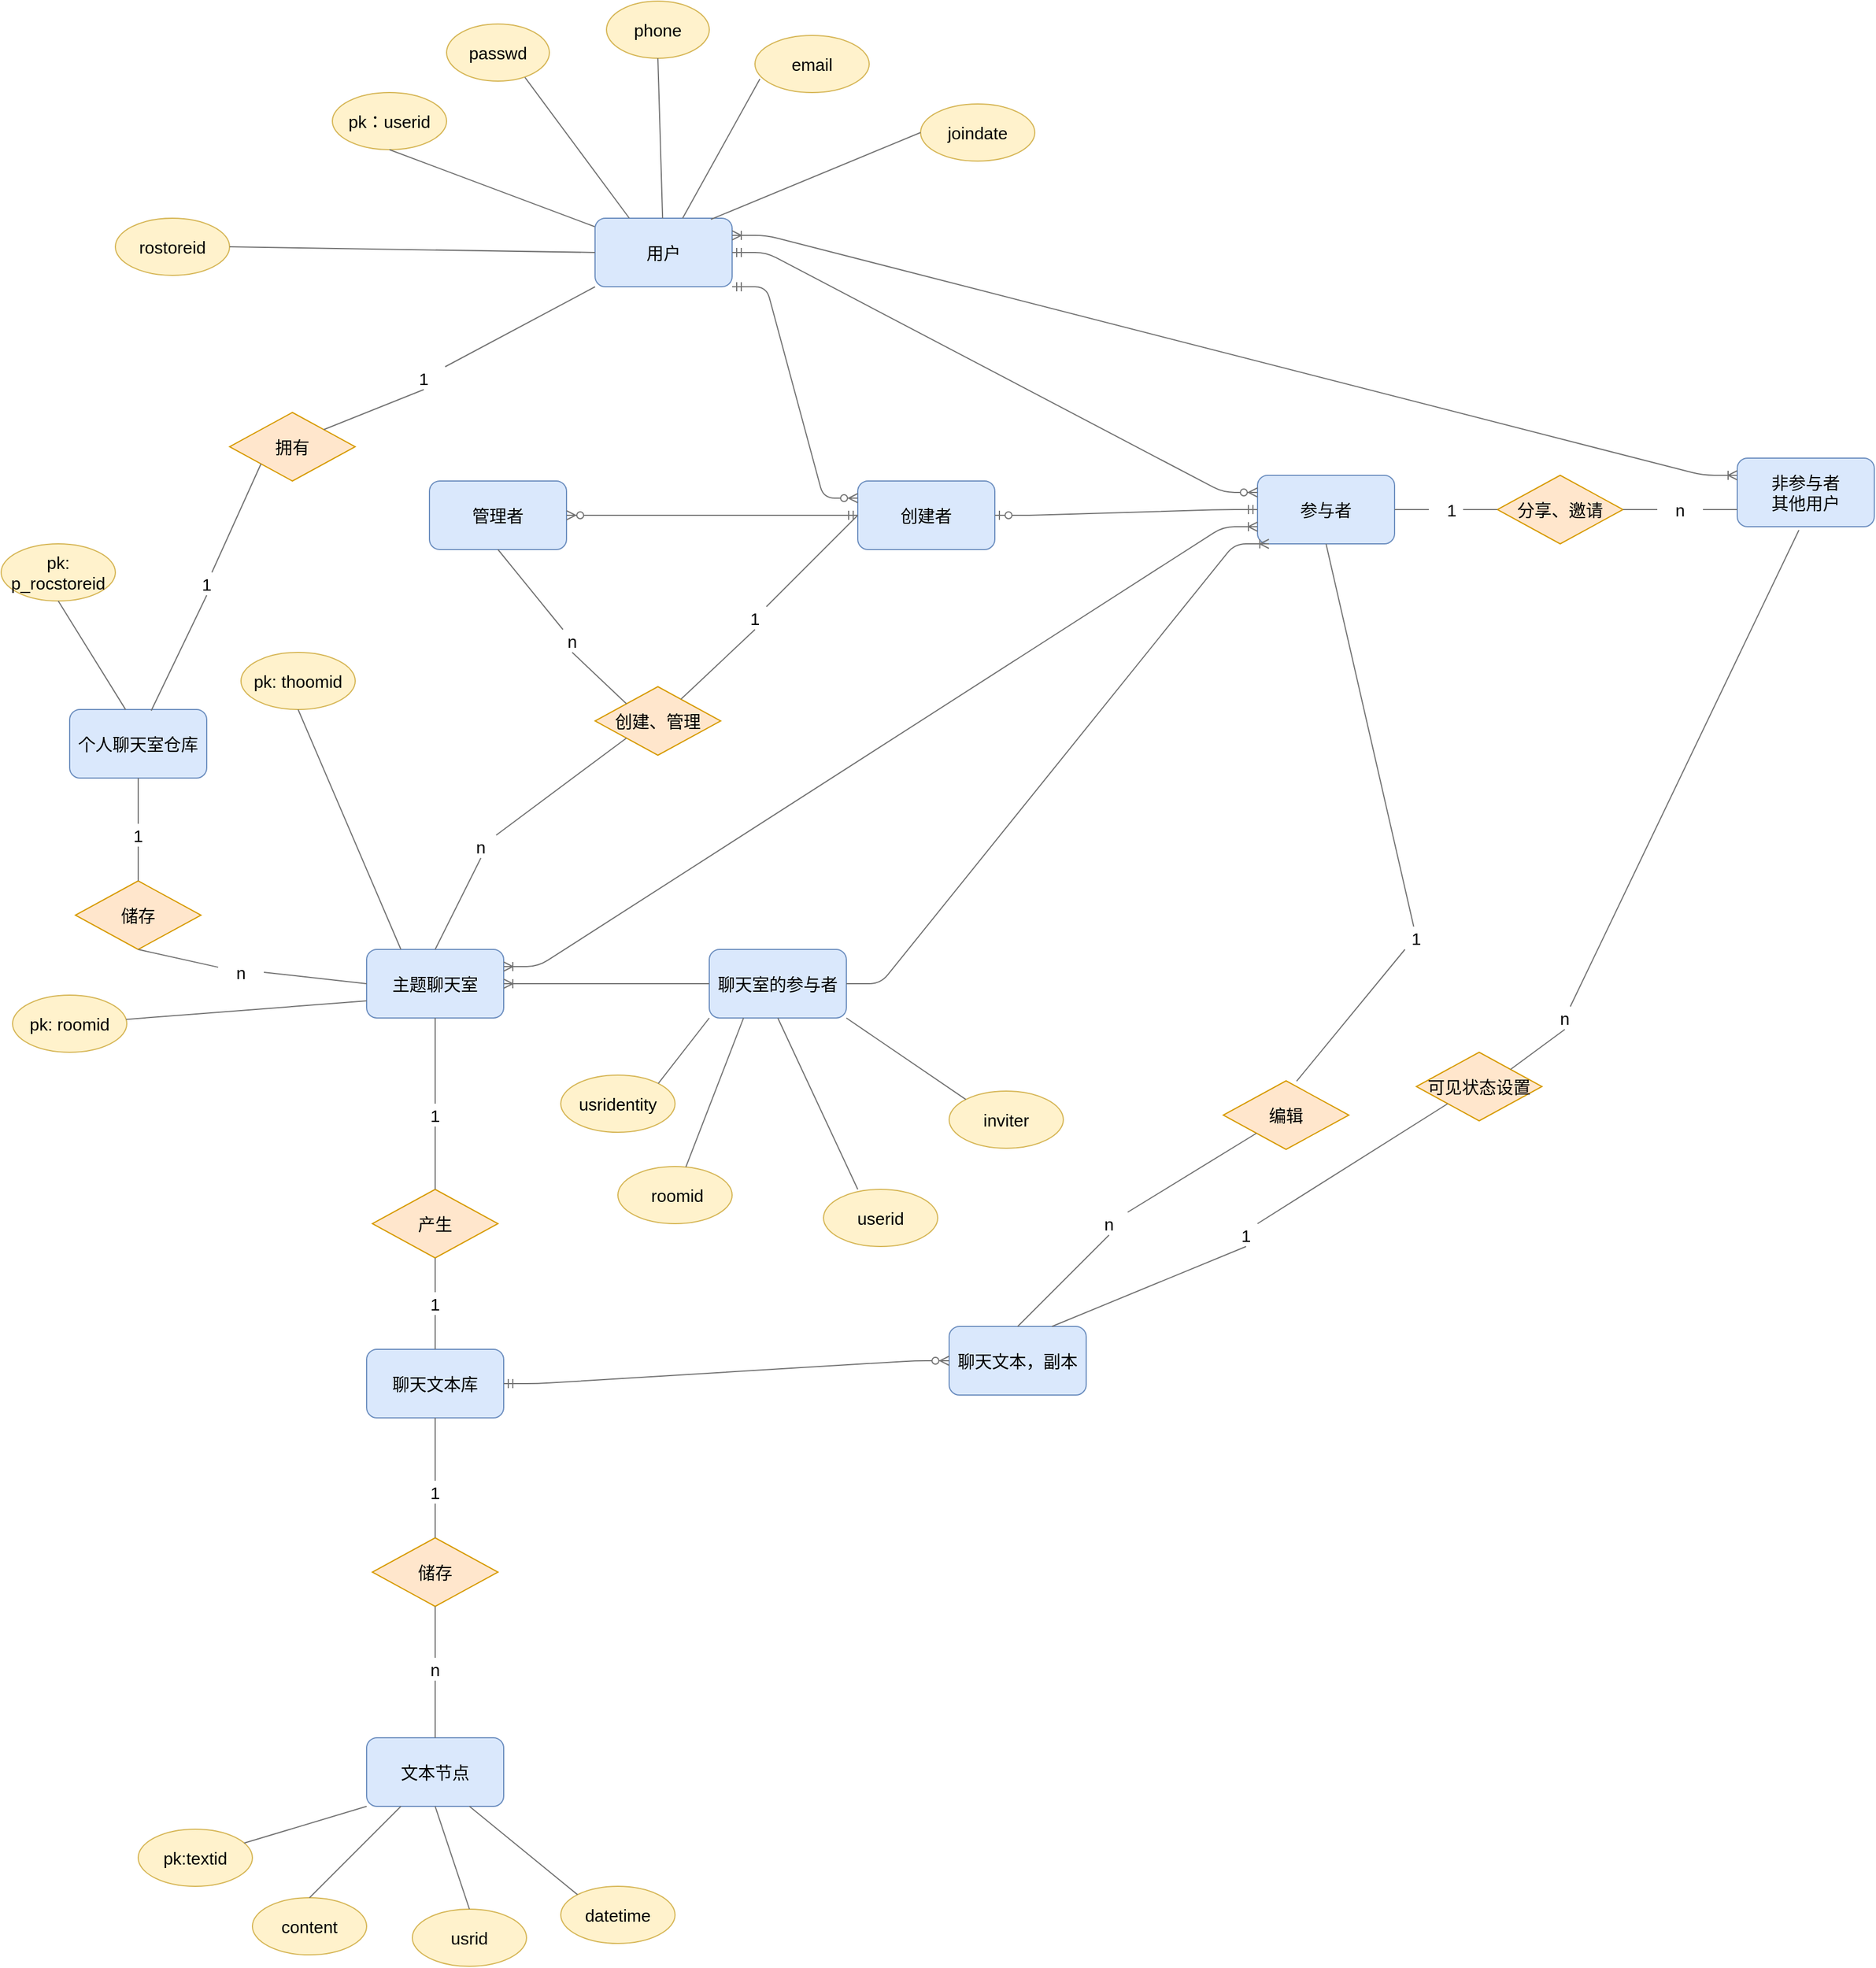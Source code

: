 <mxfile version="14.0.1" type="github">
  <diagram name="Page-1" id="ad52d381-51e7-2e0d-a935-2d0ddd2fd229">
    <mxGraphModel dx="2121" dy="1417" grid="1" gridSize="10" guides="1" tooltips="1" connect="1" arrows="1" fold="1" page="1" pageScale="1" pageWidth="1100" pageHeight="850" background="#ffffff" math="0" shadow="0">
      <root>
        <mxCell id="0" />
        <mxCell id="1" parent="0" />
        <mxCell id="ttQ0ER8HzCOKpd5JwluA-4" value="创建者" style="rounded=1;whiteSpace=wrap;html=1;fillColor=#dae8fc;strokeColor=#6c8ebf;fontSize=15;" vertex="1" parent="1">
          <mxGeometry x="420" y="320" width="120" height="60" as="geometry" />
        </mxCell>
        <mxCell id="ttQ0ER8HzCOKpd5JwluA-5" value="pk：userid" style="ellipse;whiteSpace=wrap;html=1;fontSize=15;fillColor=#fff2cc;strokeColor=#d6b656;" vertex="1" parent="1">
          <mxGeometry x="-40" y="-20" width="100" height="50" as="geometry" />
        </mxCell>
        <mxCell id="ttQ0ER8HzCOKpd5JwluA-8" value="" style="endArrow=none;html=1;fontSize=15;entryX=0.5;entryY=1;entryDx=0;entryDy=0;fillColor=#f5f5f5;strokeColor=#737373;" edge="1" parent="1" source="ttQ0ER8HzCOKpd5JwluA-79" target="ttQ0ER8HzCOKpd5JwluA-5">
          <mxGeometry width="50" height="50" relative="1" as="geometry">
            <mxPoint x="160" y="360" as="sourcePoint" />
            <mxPoint x="210" y="310" as="targetPoint" />
          </mxGeometry>
        </mxCell>
        <mxCell id="ttQ0ER8HzCOKpd5JwluA-10" value="创建、管理" style="rhombus;whiteSpace=wrap;html=1;fontSize=15;fillColor=#ffe6cc;strokeColor=#d79b00;" vertex="1" parent="1">
          <mxGeometry x="190" y="500" width="110" height="60" as="geometry" />
        </mxCell>
        <mxCell id="ttQ0ER8HzCOKpd5JwluA-11" value="" style="endArrow=none;html=1;fontSize=15;entryX=0;entryY=0.5;entryDx=0;entryDy=0;fillColor=#f5f5f5;strokeColor=#737373;" edge="1" parent="1" source="ttQ0ER8HzCOKpd5JwluA-12" target="ttQ0ER8HzCOKpd5JwluA-4">
          <mxGeometry width="50" height="50" relative="1" as="geometry">
            <mxPoint x="100" y="360" as="sourcePoint" />
            <mxPoint x="20" y="310" as="targetPoint" />
          </mxGeometry>
        </mxCell>
        <mxCell id="ttQ0ER8HzCOKpd5JwluA-12" value="1" style="text;html=1;strokeColor=none;fillColor=none;align=center;verticalAlign=middle;whiteSpace=wrap;rounded=0;fontSize=15;" vertex="1" parent="1">
          <mxGeometry x="310" y="430" width="40" height="20" as="geometry" />
        </mxCell>
        <mxCell id="ttQ0ER8HzCOKpd5JwluA-17" value="" style="endArrow=none;html=1;fontSize=15;entryX=0.5;entryY=1;entryDx=0;entryDy=0;fillColor=#f5f5f5;strokeColor=#737373;" edge="1" parent="1" source="ttQ0ER8HzCOKpd5JwluA-10" target="ttQ0ER8HzCOKpd5JwluA-12">
          <mxGeometry width="50" height="50" relative="1" as="geometry">
            <mxPoint x="50" y="590" as="sourcePoint" />
            <mxPoint x="50" y="500" as="targetPoint" />
          </mxGeometry>
        </mxCell>
        <mxCell id="ttQ0ER8HzCOKpd5JwluA-19" value="主题聊天室" style="rounded=1;whiteSpace=wrap;html=1;fillColor=#dae8fc;strokeColor=#6c8ebf;fontSize=15;" vertex="1" parent="1">
          <mxGeometry x="-10" y="730" width="120" height="60" as="geometry" />
        </mxCell>
        <mxCell id="ttQ0ER8HzCOKpd5JwluA-20" value="" style="endArrow=none;html=1;fontSize=15;entryX=0;entryY=1;entryDx=0;entryDy=0;fillColor=#f5f5f5;strokeColor=#737373;" edge="1" source="ttQ0ER8HzCOKpd5JwluA-21" parent="1" target="ttQ0ER8HzCOKpd5JwluA-10">
          <mxGeometry width="50" height="50" relative="1" as="geometry">
            <mxPoint x="-10" y="480" as="sourcePoint" />
            <mxPoint x="-60" y="620" as="targetPoint" />
          </mxGeometry>
        </mxCell>
        <mxCell id="ttQ0ER8HzCOKpd5JwluA-21" value="n" style="text;html=1;strokeColor=none;fillColor=none;align=center;verticalAlign=middle;whiteSpace=wrap;rounded=0;fontSize=15;" vertex="1" parent="1">
          <mxGeometry x="70" y="630" width="40" height="20" as="geometry" />
        </mxCell>
        <mxCell id="ttQ0ER8HzCOKpd5JwluA-22" value="" style="endArrow=none;html=1;fontSize=15;entryX=0.5;entryY=1;entryDx=0;entryDy=0;fillColor=#f5f5f5;strokeColor=#737373;exitX=0.5;exitY=0;exitDx=0;exitDy=0;" edge="1" target="ttQ0ER8HzCOKpd5JwluA-21" parent="1" source="ttQ0ER8HzCOKpd5JwluA-19">
          <mxGeometry width="50" height="50" relative="1" as="geometry">
            <mxPoint x="-60" y="710" as="sourcePoint" />
            <mxPoint x="-60" y="620" as="targetPoint" />
          </mxGeometry>
        </mxCell>
        <mxCell id="ttQ0ER8HzCOKpd5JwluA-24" value="pk: thoomid" style="ellipse;whiteSpace=wrap;html=1;fontSize=15;fillColor=#fff2cc;strokeColor=#d6b656;" vertex="1" parent="1">
          <mxGeometry x="-120" y="470" width="100" height="50" as="geometry" />
        </mxCell>
        <mxCell id="ttQ0ER8HzCOKpd5JwluA-25" value="" style="endArrow=none;html=1;fontSize=15;entryX=0.5;entryY=1;entryDx=0;entryDy=0;exitX=0.25;exitY=0;exitDx=0;exitDy=0;fillColor=#f5f5f5;strokeColor=#737373;" edge="1" parent="1" source="ttQ0ER8HzCOKpd5JwluA-19" target="ttQ0ER8HzCOKpd5JwluA-24">
          <mxGeometry width="50" height="50" relative="1" as="geometry">
            <mxPoint x="-30" y="790" as="sourcePoint" />
            <mxPoint x="-110" y="740" as="targetPoint" />
          </mxGeometry>
        </mxCell>
        <mxCell id="ttQ0ER8HzCOKpd5JwluA-30" value="参与者" style="rounded=1;whiteSpace=wrap;html=1;fillColor=#dae8fc;strokeColor=#6c8ebf;fontSize=15;" vertex="1" parent="1">
          <mxGeometry x="770" y="315" width="120" height="60" as="geometry" />
        </mxCell>
        <mxCell id="ttQ0ER8HzCOKpd5JwluA-37" value="产生" style="rhombus;whiteSpace=wrap;html=1;fontSize=15;fillColor=#ffe6cc;strokeColor=#d79b00;" vertex="1" parent="1">
          <mxGeometry x="-5" y="940" width="110" height="60" as="geometry" />
        </mxCell>
        <mxCell id="ttQ0ER8HzCOKpd5JwluA-38" value="" style="endArrow=none;html=1;fontSize=15;entryX=0.5;entryY=1;entryDx=0;entryDy=0;fillColor=#f5f5f5;strokeColor=#737373;" edge="1" source="ttQ0ER8HzCOKpd5JwluA-39" parent="1" target="ttQ0ER8HzCOKpd5JwluA-19">
          <mxGeometry width="50" height="50" relative="1" as="geometry">
            <mxPoint x="200" y="640" as="sourcePoint" />
            <mxPoint x="150" y="780" as="targetPoint" />
          </mxGeometry>
        </mxCell>
        <mxCell id="ttQ0ER8HzCOKpd5JwluA-39" value="1" style="text;html=1;strokeColor=none;fillColor=none;align=center;verticalAlign=middle;whiteSpace=wrap;rounded=0;fontSize=15;" vertex="1" parent="1">
          <mxGeometry x="30" y="865" width="40" height="20" as="geometry" />
        </mxCell>
        <mxCell id="ttQ0ER8HzCOKpd5JwluA-40" value="" style="endArrow=none;html=1;fontSize=15;entryX=0.5;entryY=1;entryDx=0;entryDy=0;fillColor=#f5f5f5;strokeColor=#737373;" edge="1" target="ttQ0ER8HzCOKpd5JwluA-39" parent="1" source="ttQ0ER8HzCOKpd5JwluA-37">
          <mxGeometry width="50" height="50" relative="1" as="geometry">
            <mxPoint x="150" y="870" as="sourcePoint" />
            <mxPoint x="150" y="780" as="targetPoint" />
          </mxGeometry>
        </mxCell>
        <mxCell id="ttQ0ER8HzCOKpd5JwluA-42" value="聊天文本库" style="rounded=1;whiteSpace=wrap;html=1;fillColor=#dae8fc;strokeColor=#6c8ebf;fontSize=15;" vertex="1" parent="1">
          <mxGeometry x="-10" y="1080" width="120" height="60" as="geometry" />
        </mxCell>
        <mxCell id="ttQ0ER8HzCOKpd5JwluA-44" value="" style="endArrow=none;html=1;fontSize=15;entryX=0.5;entryY=1;entryDx=0;entryDy=0;fillColor=#f5f5f5;strokeColor=#737373;" edge="1" source="ttQ0ER8HzCOKpd5JwluA-45" parent="1" target="ttQ0ER8HzCOKpd5JwluA-37">
          <mxGeometry width="50" height="50" relative="1" as="geometry">
            <mxPoint x="135" y="840" as="sourcePoint" />
            <mxPoint x="-115" y="1060" as="targetPoint" />
          </mxGeometry>
        </mxCell>
        <mxCell id="ttQ0ER8HzCOKpd5JwluA-45" value="1" style="text;html=1;strokeColor=none;fillColor=none;align=center;verticalAlign=middle;whiteSpace=wrap;rounded=0;fontSize=15;" vertex="1" parent="1">
          <mxGeometry x="30" y="1030" width="40" height="20" as="geometry" />
        </mxCell>
        <mxCell id="ttQ0ER8HzCOKpd5JwluA-46" value="" style="endArrow=none;html=1;fontSize=15;entryX=0.5;entryY=1;entryDx=0;entryDy=0;fillColor=#f5f5f5;strokeColor=#737373;exitX=0.5;exitY=0;exitDx=0;exitDy=0;" edge="1" target="ttQ0ER8HzCOKpd5JwluA-45" parent="1" source="ttQ0ER8HzCOKpd5JwluA-42">
          <mxGeometry width="50" height="50" relative="1" as="geometry">
            <mxPoint x="85" y="1070" as="sourcePoint" />
            <mxPoint x="85" y="980" as="targetPoint" />
          </mxGeometry>
        </mxCell>
        <mxCell id="ttQ0ER8HzCOKpd5JwluA-49" value="聊天文本，副本" style="rounded=1;whiteSpace=wrap;html=1;fillColor=#dae8fc;strokeColor=#6c8ebf;fontSize=15;" vertex="1" parent="1">
          <mxGeometry x="500" y="1060" width="120" height="60" as="geometry" />
        </mxCell>
        <mxCell id="ttQ0ER8HzCOKpd5JwluA-54" value="" style="edgeStyle=entityRelationEdgeStyle;fontSize=12;html=1;endArrow=ERzeroToMany;startArrow=ERmandOne;strokeColor=#737373;exitX=1;exitY=0.5;exitDx=0;exitDy=0;entryX=0;entryY=0.5;entryDx=0;entryDy=0;" edge="1" parent="1" source="ttQ0ER8HzCOKpd5JwluA-42" target="ttQ0ER8HzCOKpd5JwluA-49">
          <mxGeometry width="100" height="100" relative="1" as="geometry">
            <mxPoint x="210" y="980" as="sourcePoint" />
            <mxPoint x="310" y="880" as="targetPoint" />
          </mxGeometry>
        </mxCell>
        <mxCell id="ttQ0ER8HzCOKpd5JwluA-55" value="编辑" style="rhombus;whiteSpace=wrap;html=1;fontSize=15;fillColor=#ffe6cc;strokeColor=#d79b00;" vertex="1" parent="1">
          <mxGeometry x="740" y="845" width="110" height="60" as="geometry" />
        </mxCell>
        <mxCell id="ttQ0ER8HzCOKpd5JwluA-56" value="" style="endArrow=none;html=1;fontSize=15;fillColor=#f5f5f5;strokeColor=#737373;" edge="1" source="ttQ0ER8HzCOKpd5JwluA-57" parent="1" target="ttQ0ER8HzCOKpd5JwluA-55">
          <mxGeometry width="50" height="50" relative="1" as="geometry">
            <mxPoint x="380" y="790" as="sourcePoint" />
            <mxPoint x="440" y="930" as="targetPoint" />
          </mxGeometry>
        </mxCell>
        <mxCell id="ttQ0ER8HzCOKpd5JwluA-57" value="n" style="text;html=1;strokeColor=none;fillColor=none;align=center;verticalAlign=middle;whiteSpace=wrap;rounded=0;fontSize=15;rotation=0;" vertex="1" parent="1">
          <mxGeometry x="620" y="960" width="40" height="20" as="geometry" />
        </mxCell>
        <mxCell id="ttQ0ER8HzCOKpd5JwluA-58" value="" style="endArrow=none;html=1;fontSize=15;entryX=0.5;entryY=1;entryDx=0;entryDy=0;fillColor=#f5f5f5;strokeColor=#737373;exitX=0.5;exitY=0;exitDx=0;exitDy=0;" edge="1" target="ttQ0ER8HzCOKpd5JwluA-57" parent="1" source="ttQ0ER8HzCOKpd5JwluA-49">
          <mxGeometry width="50" height="50" relative="1" as="geometry">
            <mxPoint x="440" y="1120" as="sourcePoint" />
            <mxPoint x="330" y="1030" as="targetPoint" />
          </mxGeometry>
        </mxCell>
        <mxCell id="ttQ0ER8HzCOKpd5JwluA-60" value="" style="endArrow=none;html=1;fontSize=15;entryX=0.5;entryY=1;entryDx=0;entryDy=0;fillColor=#f5f5f5;strokeColor=#737373;" edge="1" source="ttQ0ER8HzCOKpd5JwluA-61" parent="1" target="ttQ0ER8HzCOKpd5JwluA-30">
          <mxGeometry width="50" height="50" relative="1" as="geometry">
            <mxPoint x="310" y="540" as="sourcePoint" />
            <mxPoint x="260" y="680" as="targetPoint" />
          </mxGeometry>
        </mxCell>
        <mxCell id="ttQ0ER8HzCOKpd5JwluA-61" value="1" style="text;html=1;strokeColor=none;fillColor=none;align=center;verticalAlign=middle;whiteSpace=wrap;rounded=0;fontSize=15;" vertex="1" parent="1">
          <mxGeometry x="889.05" y="710" width="40" height="20" as="geometry" />
        </mxCell>
        <mxCell id="ttQ0ER8HzCOKpd5JwluA-62" value="" style="endArrow=none;html=1;fontSize=15;fillColor=#f5f5f5;strokeColor=#737373;exitX=0.584;exitY=0.005;exitDx=0;exitDy=0;exitPerimeter=0;" edge="1" parent="1" source="ttQ0ER8HzCOKpd5JwluA-55">
          <mxGeometry width="50" height="50" relative="1" as="geometry">
            <mxPoint x="850.0" y="830.02" as="sourcePoint" />
            <mxPoint x="899.05" y="730" as="targetPoint" />
          </mxGeometry>
        </mxCell>
        <mxCell id="ttQ0ER8HzCOKpd5JwluA-63" value="可见状态设置" style="rhombus;whiteSpace=wrap;html=1;fontSize=15;fillColor=#ffe6cc;strokeColor=#d79b00;" vertex="1" parent="1">
          <mxGeometry x="909.05" y="820" width="110" height="60" as="geometry" />
        </mxCell>
        <mxCell id="ttQ0ER8HzCOKpd5JwluA-64" value="" style="endArrow=none;html=1;fontSize=15;entryX=0;entryY=1;entryDx=0;entryDy=0;fillColor=#f5f5f5;strokeColor=#737373;exitX=0.75;exitY=0;exitDx=0;exitDy=0;" edge="1" source="ttQ0ER8HzCOKpd5JwluA-65" parent="1" target="ttQ0ER8HzCOKpd5JwluA-63">
          <mxGeometry width="50" height="50" relative="1" as="geometry">
            <mxPoint x="780" y="795" as="sourcePoint" />
            <mxPoint x="747.5" y="905" as="targetPoint" />
          </mxGeometry>
        </mxCell>
        <mxCell id="ttQ0ER8HzCOKpd5JwluA-65" value="1" style="text;html=1;strokeColor=none;fillColor=none;align=center;verticalAlign=middle;whiteSpace=wrap;rounded=0;fontSize=15;" vertex="1" parent="1">
          <mxGeometry x="740" y="970" width="40" height="20" as="geometry" />
        </mxCell>
        <mxCell id="ttQ0ER8HzCOKpd5JwluA-66" value="" style="endArrow=none;html=1;fontSize=15;fillColor=#f5f5f5;strokeColor=#737373;exitX=0.75;exitY=0;exitDx=0;exitDy=0;entryX=0.5;entryY=1;entryDx=0;entryDy=0;" edge="1" target="ttQ0ER8HzCOKpd5JwluA-65" parent="1" source="ttQ0ER8HzCOKpd5JwluA-49">
          <mxGeometry width="50" height="50" relative="1" as="geometry">
            <mxPoint x="510" y="1055" as="sourcePoint" />
            <mxPoint x="620" y="1020" as="targetPoint" />
          </mxGeometry>
        </mxCell>
        <mxCell id="ttQ0ER8HzCOKpd5JwluA-71" value="非参与者&lt;br&gt;其他用户" style="rounded=1;whiteSpace=wrap;html=1;fillColor=#dae8fc;strokeColor=#6c8ebf;fontSize=15;" vertex="1" parent="1">
          <mxGeometry x="1190" y="300" width="120" height="60" as="geometry" />
        </mxCell>
        <mxCell id="ttQ0ER8HzCOKpd5JwluA-75" value="" style="endArrow=none;html=1;fontSize=15;entryX=0.45;entryY=1.05;entryDx=0;entryDy=0;fillColor=#f5f5f5;strokeColor=#737373;entryPerimeter=0;" edge="1" source="ttQ0ER8HzCOKpd5JwluA-76" parent="1" target="ttQ0ER8HzCOKpd5JwluA-71">
          <mxGeometry width="50" height="50" relative="1" as="geometry">
            <mxPoint x="540" y="530" as="sourcePoint" />
            <mxPoint x="600" y="670" as="targetPoint" />
          </mxGeometry>
        </mxCell>
        <mxCell id="ttQ0ER8HzCOKpd5JwluA-76" value="n" style="text;html=1;strokeColor=none;fillColor=none;align=center;verticalAlign=middle;whiteSpace=wrap;rounded=0;fontSize=15;" vertex="1" parent="1">
          <mxGeometry x="1019.05" y="780" width="40" height="20" as="geometry" />
        </mxCell>
        <mxCell id="ttQ0ER8HzCOKpd5JwluA-77" value="" style="endArrow=none;html=1;fontSize=15;entryX=0.5;entryY=1;entryDx=0;entryDy=0;fillColor=#f5f5f5;strokeColor=#737373;exitX=1;exitY=0;exitDx=0;exitDy=0;" edge="1" target="ttQ0ER8HzCOKpd5JwluA-76" parent="1" source="ttQ0ER8HzCOKpd5JwluA-63">
          <mxGeometry width="50" height="50" relative="1" as="geometry">
            <mxPoint x="1039.05" y="840" as="sourcePoint" />
            <mxPoint x="929.05" y="750" as="targetPoint" />
          </mxGeometry>
        </mxCell>
        <mxCell id="ttQ0ER8HzCOKpd5JwluA-78" value="分享、邀请" style="rhombus;whiteSpace=wrap;html=1;fontSize=15;fillColor=#ffe6cc;strokeColor=#d79b00;" vertex="1" parent="1">
          <mxGeometry x="980" y="315" width="110" height="60" as="geometry" />
        </mxCell>
        <mxCell id="ttQ0ER8HzCOKpd5JwluA-79" value="用户" style="rounded=1;whiteSpace=wrap;html=1;fillColor=#dae8fc;strokeColor=#6c8ebf;fontSize=15;" vertex="1" parent="1">
          <mxGeometry x="190" y="90" width="120" height="60" as="geometry" />
        </mxCell>
        <mxCell id="ttQ0ER8HzCOKpd5JwluA-83" value="pk: p_rocstoreid" style="ellipse;whiteSpace=wrap;html=1;fontSize=15;fillColor=#fff2cc;strokeColor=#d6b656;" vertex="1" parent="1">
          <mxGeometry x="-330" y="375" width="100" height="50" as="geometry" />
        </mxCell>
        <mxCell id="ttQ0ER8HzCOKpd5JwluA-84" value="个人聊天室仓库" style="rounded=1;whiteSpace=wrap;html=1;fillColor=#dae8fc;strokeColor=#6c8ebf;fontSize=15;" vertex="1" parent="1">
          <mxGeometry x="-270" y="520" width="120" height="60" as="geometry" />
        </mxCell>
        <mxCell id="ttQ0ER8HzCOKpd5JwluA-87" value="" style="endArrow=none;html=1;fontSize=15;entryX=1;entryY=0.5;entryDx=0;entryDy=0;fillColor=#f5f5f5;strokeColor=#737373;" edge="1" source="ttQ0ER8HzCOKpd5JwluA-88" parent="1" target="ttQ0ER8HzCOKpd5JwluA-30">
          <mxGeometry width="50" height="50" relative="1" as="geometry">
            <mxPoint x="1020" y="244" as="sourcePoint" />
            <mxPoint x="970" y="384" as="targetPoint" />
          </mxGeometry>
        </mxCell>
        <mxCell id="ttQ0ER8HzCOKpd5JwluA-88" value="1" style="text;html=1;strokeColor=none;fillColor=none;align=center;verticalAlign=middle;whiteSpace=wrap;rounded=0;fontSize=15;" vertex="1" parent="1">
          <mxGeometry x="920" y="335" width="40" height="20" as="geometry" />
        </mxCell>
        <mxCell id="ttQ0ER8HzCOKpd5JwluA-89" value="" style="endArrow=none;html=1;fontSize=15;fillColor=#f5f5f5;strokeColor=#737373;exitX=0;exitY=0.5;exitDx=0;exitDy=0;" edge="1" parent="1" source="ttQ0ER8HzCOKpd5JwluA-78">
          <mxGeometry width="50" height="50" relative="1" as="geometry">
            <mxPoint x="970" y="474" as="sourcePoint" />
            <mxPoint x="950" y="345" as="targetPoint" />
          </mxGeometry>
        </mxCell>
        <mxCell id="ttQ0ER8HzCOKpd5JwluA-91" value="" style="endArrow=none;html=1;fontSize=15;entryX=1;entryY=0.5;entryDx=0;entryDy=0;fillColor=#f5f5f5;strokeColor=#737373;" edge="1" source="ttQ0ER8HzCOKpd5JwluA-92" parent="1" target="ttQ0ER8HzCOKpd5JwluA-78">
          <mxGeometry width="50" height="50" relative="1" as="geometry">
            <mxPoint x="1060" y="150" as="sourcePoint" />
            <mxPoint x="1120" y="290" as="targetPoint" />
          </mxGeometry>
        </mxCell>
        <mxCell id="ttQ0ER8HzCOKpd5JwluA-92" value="n" style="text;html=1;strokeColor=none;fillColor=none;align=center;verticalAlign=middle;whiteSpace=wrap;rounded=0;fontSize=15;" vertex="1" parent="1">
          <mxGeometry x="1120" y="335" width="40" height="20" as="geometry" />
        </mxCell>
        <mxCell id="ttQ0ER8HzCOKpd5JwluA-93" value="" style="endArrow=none;html=1;fontSize=15;entryX=1;entryY=0.5;entryDx=0;entryDy=0;fillColor=#f5f5f5;strokeColor=#737373;exitX=0;exitY=0.75;exitDx=0;exitDy=0;" edge="1" target="ttQ0ER8HzCOKpd5JwluA-92" parent="1" source="ttQ0ER8HzCOKpd5JwluA-71">
          <mxGeometry width="50" height="50" relative="1" as="geometry">
            <mxPoint x="1120" y="380" as="sourcePoint" />
            <mxPoint x="1010" y="290" as="targetPoint" />
          </mxGeometry>
        </mxCell>
        <mxCell id="ttQ0ER8HzCOKpd5JwluA-103" value="" style="endArrow=none;html=1;fontSize=15;entryX=0.5;entryY=1;entryDx=0;entryDy=0;exitX=0.408;exitY=0.001;exitDx=0;exitDy=0;fillColor=#f5f5f5;strokeColor=#737373;exitPerimeter=0;" edge="1" parent="1" source="ttQ0ER8HzCOKpd5JwluA-84" target="ttQ0ER8HzCOKpd5JwluA-83">
          <mxGeometry width="50" height="50" relative="1" as="geometry">
            <mxPoint x="-320" y="430" as="sourcePoint" />
            <mxPoint x="-400" y="380" as="targetPoint" />
          </mxGeometry>
        </mxCell>
        <mxCell id="ttQ0ER8HzCOKpd5JwluA-106" value="passwd" style="ellipse;whiteSpace=wrap;html=1;fontSize=15;fillColor=#fff2cc;strokeColor=#d6b656;" vertex="1" parent="1">
          <mxGeometry x="60" y="-80" width="90" height="50" as="geometry" />
        </mxCell>
        <mxCell id="ttQ0ER8HzCOKpd5JwluA-107" value="phone" style="ellipse;whiteSpace=wrap;html=1;fontSize=15;fillColor=#fff2cc;strokeColor=#d6b656;" vertex="1" parent="1">
          <mxGeometry x="200" y="-100" width="90" height="50" as="geometry" />
        </mxCell>
        <mxCell id="ttQ0ER8HzCOKpd5JwluA-109" value="rostoreid" style="ellipse;whiteSpace=wrap;html=1;fontSize=15;fillColor=#fff2cc;strokeColor=#d6b656;" vertex="1" parent="1">
          <mxGeometry x="-230" y="90" width="100" height="50" as="geometry" />
        </mxCell>
        <mxCell id="ttQ0ER8HzCOKpd5JwluA-110" value="" style="endArrow=none;html=1;fontSize=15;entryX=1;entryY=0.5;entryDx=0;entryDy=0;exitX=0;exitY=0.5;exitDx=0;exitDy=0;fillColor=#f5f5f5;strokeColor=#737373;" edge="1" parent="1" source="ttQ0ER8HzCOKpd5JwluA-79" target="ttQ0ER8HzCOKpd5JwluA-109">
          <mxGeometry width="50" height="50" relative="1" as="geometry">
            <mxPoint x="-20" y="240" as="sourcePoint" />
            <mxPoint x="-100" y="190" as="targetPoint" />
          </mxGeometry>
        </mxCell>
        <mxCell id="ttQ0ER8HzCOKpd5JwluA-115" value="" style="edgeStyle=entityRelationEdgeStyle;fontSize=12;html=1;endArrow=ERzeroToMany;startArrow=ERmandOne;strokeColor=#737373;entryX=0;entryY=0.25;entryDx=0;entryDy=0;exitX=1;exitY=1;exitDx=0;exitDy=0;" edge="1" parent="1" source="ttQ0ER8HzCOKpd5JwluA-79" target="ttQ0ER8HzCOKpd5JwluA-4">
          <mxGeometry width="100" height="100" relative="1" as="geometry">
            <mxPoint x="150" y="395" as="sourcePoint" />
            <mxPoint x="250" y="295" as="targetPoint" />
          </mxGeometry>
        </mxCell>
        <mxCell id="ttQ0ER8HzCOKpd5JwluA-116" value="" style="edgeStyle=entityRelationEdgeStyle;fontSize=12;html=1;endArrow=ERzeroToMany;startArrow=ERmandOne;strokeColor=#737373;entryX=0;entryY=0.25;entryDx=0;entryDy=0;exitX=1;exitY=0.5;exitDx=0;exitDy=0;" edge="1" parent="1" source="ttQ0ER8HzCOKpd5JwluA-79" target="ttQ0ER8HzCOKpd5JwluA-30">
          <mxGeometry width="100" height="100" relative="1" as="geometry">
            <mxPoint x="390" y="135" as="sourcePoint" />
            <mxPoint x="500" y="320" as="targetPoint" />
          </mxGeometry>
        </mxCell>
        <mxCell id="ttQ0ER8HzCOKpd5JwluA-117" value="" style="edgeStyle=entityRelationEdgeStyle;fontSize=12;html=1;endArrow=ERzeroToOne;startArrow=ERmandOne;strokeColor=#737373;exitX=0;exitY=0.5;exitDx=0;exitDy=0;entryX=1;entryY=0.5;entryDx=0;entryDy=0;" edge="1" parent="1" source="ttQ0ER8HzCOKpd5JwluA-30" target="ttQ0ER8HzCOKpd5JwluA-4">
          <mxGeometry width="100" height="100" relative="1" as="geometry">
            <mxPoint x="280" y="330" as="sourcePoint" />
            <mxPoint x="380" y="230" as="targetPoint" />
          </mxGeometry>
        </mxCell>
        <mxCell id="ttQ0ER8HzCOKpd5JwluA-118" value="文本节点" style="rounded=1;whiteSpace=wrap;html=1;fillColor=#dae8fc;strokeColor=#6c8ebf;fontSize=15;" vertex="1" parent="1">
          <mxGeometry x="-10" y="1420" width="120" height="60" as="geometry" />
        </mxCell>
        <mxCell id="ttQ0ER8HzCOKpd5JwluA-119" value="pk:textid" style="ellipse;whiteSpace=wrap;html=1;fontSize=15;fillColor=#fff2cc;strokeColor=#d6b656;" vertex="1" parent="1">
          <mxGeometry x="-210" y="1500" width="100" height="50" as="geometry" />
        </mxCell>
        <mxCell id="ttQ0ER8HzCOKpd5JwluA-120" value="" style="endArrow=none;html=1;fontSize=15;entryX=0;entryY=1;entryDx=0;entryDy=0;fillColor=#f5f5f5;strokeColor=#737373;" edge="1" parent="1" source="ttQ0ER8HzCOKpd5JwluA-119" target="ttQ0ER8HzCOKpd5JwluA-118">
          <mxGeometry width="50" height="50" relative="1" as="geometry">
            <mxPoint x="60" y="1450" as="sourcePoint" />
            <mxPoint x="-20" y="1400" as="targetPoint" />
          </mxGeometry>
        </mxCell>
        <mxCell id="ttQ0ER8HzCOKpd5JwluA-121" value="储存" style="rhombus;whiteSpace=wrap;html=1;fontSize=15;fillColor=#ffe6cc;strokeColor=#d79b00;" vertex="1" parent="1">
          <mxGeometry x="-5" y="1245" width="110" height="60" as="geometry" />
        </mxCell>
        <mxCell id="ttQ0ER8HzCOKpd5JwluA-122" value="" style="endArrow=none;html=1;fontSize=15;entryX=0.5;entryY=1;entryDx=0;entryDy=0;fillColor=#f5f5f5;strokeColor=#737373;" edge="1" source="ttQ0ER8HzCOKpd5JwluA-123" parent="1" target="ttQ0ER8HzCOKpd5JwluA-42">
          <mxGeometry width="50" height="50" relative="1" as="geometry">
            <mxPoint x="100" y="1015" as="sourcePoint" />
            <mxPoint x="50" y="1155" as="targetPoint" />
          </mxGeometry>
        </mxCell>
        <mxCell id="ttQ0ER8HzCOKpd5JwluA-123" value="1" style="text;html=1;strokeColor=none;fillColor=none;align=center;verticalAlign=middle;whiteSpace=wrap;rounded=0;fontSize=15;" vertex="1" parent="1">
          <mxGeometry x="30" y="1195" width="40" height="20" as="geometry" />
        </mxCell>
        <mxCell id="ttQ0ER8HzCOKpd5JwluA-124" value="" style="endArrow=none;html=1;fontSize=15;entryX=0.5;entryY=1;entryDx=0;entryDy=0;fillColor=#f5f5f5;strokeColor=#737373;exitX=0.5;exitY=0;exitDx=0;exitDy=0;" edge="1" target="ttQ0ER8HzCOKpd5JwluA-123" parent="1" source="ttQ0ER8HzCOKpd5JwluA-121">
          <mxGeometry width="50" height="50" relative="1" as="geometry">
            <mxPoint x="50" y="1245" as="sourcePoint" />
            <mxPoint x="50" y="1155" as="targetPoint" />
          </mxGeometry>
        </mxCell>
        <mxCell id="ttQ0ER8HzCOKpd5JwluA-129" value="" style="endArrow=none;html=1;fontSize=15;entryX=0.5;entryY=1;entryDx=0;entryDy=0;fillColor=#f5f5f5;strokeColor=#737373;" edge="1" source="ttQ0ER8HzCOKpd5JwluA-130" parent="1" target="ttQ0ER8HzCOKpd5JwluA-121">
          <mxGeometry width="50" height="50" relative="1" as="geometry">
            <mxPoint x="-90" y="1180" as="sourcePoint" />
            <mxPoint x="-30" y="1320" as="targetPoint" />
          </mxGeometry>
        </mxCell>
        <mxCell id="ttQ0ER8HzCOKpd5JwluA-130" value="n" style="text;html=1;strokeColor=none;fillColor=none;align=center;verticalAlign=middle;whiteSpace=wrap;rounded=0;fontSize=15;" vertex="1" parent="1">
          <mxGeometry x="30" y="1350" width="40" height="20" as="geometry" />
        </mxCell>
        <mxCell id="ttQ0ER8HzCOKpd5JwluA-131" value="" style="endArrow=none;html=1;fontSize=15;entryX=0.5;entryY=1;entryDx=0;entryDy=0;fillColor=#f5f5f5;strokeColor=#737373;exitX=0.5;exitY=0;exitDx=0;exitDy=0;" edge="1" target="ttQ0ER8HzCOKpd5JwluA-130" parent="1" source="ttQ0ER8HzCOKpd5JwluA-118">
          <mxGeometry width="50" height="50" relative="1" as="geometry">
            <mxPoint x="-30" y="1410" as="sourcePoint" />
            <mxPoint x="-140" y="1320" as="targetPoint" />
          </mxGeometry>
        </mxCell>
        <mxCell id="ttQ0ER8HzCOKpd5JwluA-133" value="content" style="ellipse;whiteSpace=wrap;html=1;fontSize=15;fillColor=#fff2cc;strokeColor=#d6b656;" vertex="1" parent="1">
          <mxGeometry x="-110" y="1560" width="100" height="50" as="geometry" />
        </mxCell>
        <mxCell id="ttQ0ER8HzCOKpd5JwluA-134" value="usrid" style="ellipse;whiteSpace=wrap;html=1;fontSize=15;fillColor=#fff2cc;strokeColor=#d6b656;" vertex="1" parent="1">
          <mxGeometry x="30" y="1570" width="100" height="50" as="geometry" />
        </mxCell>
        <mxCell id="ttQ0ER8HzCOKpd5JwluA-135" value="" style="endArrow=none;html=1;fontSize=15;exitX=0.5;exitY=0;exitDx=0;exitDy=0;fillColor=#f5f5f5;strokeColor=#737373;entryX=0.25;entryY=1;entryDx=0;entryDy=0;" edge="1" parent="1" source="ttQ0ER8HzCOKpd5JwluA-133" target="ttQ0ER8HzCOKpd5JwluA-118">
          <mxGeometry width="50" height="50" relative="1" as="geometry">
            <mxPoint x="130" y="1580" as="sourcePoint" />
            <mxPoint x="40" y="1500" as="targetPoint" />
          </mxGeometry>
        </mxCell>
        <mxCell id="ttQ0ER8HzCOKpd5JwluA-137" value="" style="endArrow=none;html=1;fontSize=15;entryX=0.5;entryY=1;entryDx=0;entryDy=0;exitX=0.5;exitY=0;exitDx=0;exitDy=0;fillColor=#f5f5f5;strokeColor=#737373;" edge="1" parent="1" source="ttQ0ER8HzCOKpd5JwluA-134" target="ttQ0ER8HzCOKpd5JwluA-118">
          <mxGeometry width="50" height="50" relative="1" as="geometry">
            <mxPoint x="270" y="1570" as="sourcePoint" />
            <mxPoint x="190" y="1520" as="targetPoint" />
          </mxGeometry>
        </mxCell>
        <mxCell id="ttQ0ER8HzCOKpd5JwluA-138" value="datetime" style="ellipse;whiteSpace=wrap;html=1;fontSize=15;fillColor=#fff2cc;strokeColor=#d6b656;" vertex="1" parent="1">
          <mxGeometry x="160" y="1550" width="100" height="50" as="geometry" />
        </mxCell>
        <mxCell id="ttQ0ER8HzCOKpd5JwluA-139" value="" style="endArrow=none;html=1;fontSize=15;entryX=0.75;entryY=1;entryDx=0;entryDy=0;exitX=0;exitY=0;exitDx=0;exitDy=0;fillColor=#f5f5f5;strokeColor=#737373;" edge="1" parent="1" source="ttQ0ER8HzCOKpd5JwluA-138" target="ttQ0ER8HzCOKpd5JwluA-118">
          <mxGeometry width="50" height="50" relative="1" as="geometry">
            <mxPoint x="230" y="1530" as="sourcePoint" />
            <mxPoint x="150" y="1480" as="targetPoint" />
          </mxGeometry>
        </mxCell>
        <mxCell id="ttQ0ER8HzCOKpd5JwluA-140" value="储存" style="rhombus;whiteSpace=wrap;html=1;fontSize=15;fillColor=#ffe6cc;strokeColor=#d79b00;" vertex="1" parent="1">
          <mxGeometry x="-265" y="670" width="110" height="60" as="geometry" />
        </mxCell>
        <mxCell id="ttQ0ER8HzCOKpd5JwluA-145" value="" style="endArrow=none;html=1;fontSize=15;entryX=0.5;entryY=1;entryDx=0;entryDy=0;fillColor=#f5f5f5;strokeColor=#737373;" edge="1" source="ttQ0ER8HzCOKpd5JwluA-146" parent="1" target="ttQ0ER8HzCOKpd5JwluA-84">
          <mxGeometry width="50" height="50" relative="1" as="geometry">
            <mxPoint x="-270" y="460" as="sourcePoint" />
            <mxPoint x="-320" y="600" as="targetPoint" />
          </mxGeometry>
        </mxCell>
        <mxCell id="ttQ0ER8HzCOKpd5JwluA-146" value="1" style="text;html=1;strokeColor=none;fillColor=none;align=center;verticalAlign=middle;whiteSpace=wrap;rounded=0;fontSize=15;" vertex="1" parent="1">
          <mxGeometry x="-230" y="620" width="40" height="20" as="geometry" />
        </mxCell>
        <mxCell id="ttQ0ER8HzCOKpd5JwluA-147" value="" style="endArrow=none;html=1;fontSize=15;entryX=0.5;entryY=1;entryDx=0;entryDy=0;fillColor=#f5f5f5;strokeColor=#737373;exitX=0.5;exitY=0;exitDx=0;exitDy=0;" edge="1" target="ttQ0ER8HzCOKpd5JwluA-146" parent="1" source="ttQ0ER8HzCOKpd5JwluA-140">
          <mxGeometry width="50" height="50" relative="1" as="geometry">
            <mxPoint x="-320" y="690" as="sourcePoint" />
            <mxPoint x="-320" y="600" as="targetPoint" />
          </mxGeometry>
        </mxCell>
        <mxCell id="ttQ0ER8HzCOKpd5JwluA-150" value="" style="endArrow=none;html=1;fontSize=15;fillColor=#f5f5f5;strokeColor=#737373;entryX=0.5;entryY=1;entryDx=0;entryDy=0;" edge="1" source="ttQ0ER8HzCOKpd5JwluA-151" parent="1" target="ttQ0ER8HzCOKpd5JwluA-140">
          <mxGeometry width="50" height="50" relative="1" as="geometry">
            <mxPoint x="-210" y="640" as="sourcePoint" />
            <mxPoint x="-210" y="730" as="targetPoint" />
          </mxGeometry>
        </mxCell>
        <mxCell id="ttQ0ER8HzCOKpd5JwluA-151" value="n" style="text;html=1;strokeColor=none;fillColor=none;align=center;verticalAlign=middle;whiteSpace=wrap;rounded=0;fontSize=15;" vertex="1" parent="1">
          <mxGeometry x="-140" y="740" width="40" height="20" as="geometry" />
        </mxCell>
        <mxCell id="ttQ0ER8HzCOKpd5JwluA-152" value="" style="endArrow=none;html=1;fontSize=15;entryX=1;entryY=0.5;entryDx=0;entryDy=0;fillColor=#f5f5f5;strokeColor=#737373;exitX=0;exitY=0.5;exitDx=0;exitDy=0;" edge="1" target="ttQ0ER8HzCOKpd5JwluA-151" parent="1" source="ttQ0ER8HzCOKpd5JwluA-19">
          <mxGeometry width="50" height="50" relative="1" as="geometry">
            <mxPoint x="-150" y="870" as="sourcePoint" />
            <mxPoint x="-260" y="780" as="targetPoint" />
          </mxGeometry>
        </mxCell>
        <mxCell id="ttQ0ER8HzCOKpd5JwluA-154" value="pk: roomid" style="ellipse;whiteSpace=wrap;html=1;fontSize=15;fillColor=#fff2cc;strokeColor=#d6b656;" vertex="1" parent="1">
          <mxGeometry x="-320" y="770" width="100" height="50" as="geometry" />
        </mxCell>
        <mxCell id="ttQ0ER8HzCOKpd5JwluA-157" value="" style="endArrow=none;html=1;fontSize=15;entryX=0;entryY=0.75;entryDx=0;entryDy=0;fillColor=#f5f5f5;strokeColor=#737373;" edge="1" parent="1" source="ttQ0ER8HzCOKpd5JwluA-154" target="ttQ0ER8HzCOKpd5JwluA-19">
          <mxGeometry width="50" height="50" relative="1" as="geometry">
            <mxPoint x="-190" y="850" as="sourcePoint" />
            <mxPoint x="-270" y="800" as="targetPoint" />
          </mxGeometry>
        </mxCell>
        <mxCell id="ttQ0ER8HzCOKpd5JwluA-160" value="usridentity" style="ellipse;whiteSpace=wrap;html=1;fontSize=15;fillColor=#fff2cc;strokeColor=#d6b656;" vertex="1" parent="1">
          <mxGeometry x="160" y="840" width="100" height="50" as="geometry" />
        </mxCell>
        <mxCell id="ttQ0ER8HzCOKpd5JwluA-161" value="" style="endArrow=none;html=1;fontSize=15;entryX=1;entryY=0;entryDx=0;entryDy=0;fillColor=#f5f5f5;strokeColor=#737373;exitX=0;exitY=1;exitDx=0;exitDy=0;" edge="1" parent="1" source="ttQ0ER8HzCOKpd5JwluA-186" target="ttQ0ER8HzCOKpd5JwluA-160">
          <mxGeometry width="50" height="50" relative="1" as="geometry">
            <mxPoint x="-10" y="800" as="sourcePoint" />
            <mxPoint x="-70" y="840" as="targetPoint" />
          </mxGeometry>
        </mxCell>
        <mxCell id="ttQ0ER8HzCOKpd5JwluA-164" value="管理者" style="rounded=1;whiteSpace=wrap;html=1;fillColor=#dae8fc;strokeColor=#6c8ebf;fontSize=15;" vertex="1" parent="1">
          <mxGeometry x="45" y="320" width="120" height="60" as="geometry" />
        </mxCell>
        <mxCell id="ttQ0ER8HzCOKpd5JwluA-165" value="" style="edgeStyle=entityRelationEdgeStyle;fontSize=12;html=1;endArrow=ERzeroToMany;startArrow=ERmandOne;strokeColor=#737373;entryX=1;entryY=0.5;entryDx=0;entryDy=0;exitX=0;exitY=0.5;exitDx=0;exitDy=0;" edge="1" parent="1" source="ttQ0ER8HzCOKpd5JwluA-4" target="ttQ0ER8HzCOKpd5JwluA-164">
          <mxGeometry width="100" height="100" relative="1" as="geometry">
            <mxPoint x="220" y="380" as="sourcePoint" />
            <mxPoint x="320" y="280" as="targetPoint" />
          </mxGeometry>
        </mxCell>
        <mxCell id="ttQ0ER8HzCOKpd5JwluA-166" value="" style="endArrow=none;html=1;fontSize=15;entryX=0.5;entryY=1;entryDx=0;entryDy=0;fillColor=#f5f5f5;strokeColor=#737373;" edge="1" source="ttQ0ER8HzCOKpd5JwluA-167" parent="1" target="ttQ0ER8HzCOKpd5JwluA-164">
          <mxGeometry width="50" height="50" relative="1" as="geometry">
            <mxPoint x="90" y="285" as="sourcePoint" />
            <mxPoint x="150" y="425" as="targetPoint" />
          </mxGeometry>
        </mxCell>
        <mxCell id="ttQ0ER8HzCOKpd5JwluA-167" value="n" style="text;html=1;strokeColor=none;fillColor=none;align=center;verticalAlign=middle;whiteSpace=wrap;rounded=0;fontSize=15;" vertex="1" parent="1">
          <mxGeometry x="150" y="450" width="40" height="20" as="geometry" />
        </mxCell>
        <mxCell id="ttQ0ER8HzCOKpd5JwluA-168" value="" style="endArrow=none;html=1;fontSize=15;entryX=0.5;entryY=1;entryDx=0;entryDy=0;fillColor=#f5f5f5;strokeColor=#737373;exitX=0;exitY=0;exitDx=0;exitDy=0;" edge="1" target="ttQ0ER8HzCOKpd5JwluA-167" parent="1" source="ttQ0ER8HzCOKpd5JwluA-10">
          <mxGeometry width="50" height="50" relative="1" as="geometry">
            <mxPoint x="150" y="515" as="sourcePoint" />
            <mxPoint x="40" y="425" as="targetPoint" />
          </mxGeometry>
        </mxCell>
        <mxCell id="ttQ0ER8HzCOKpd5JwluA-169" value="" style="endArrow=none;html=1;fontSize=15;entryX=0.762;entryY=0.934;entryDx=0;entryDy=0;exitX=0.25;exitY=0;exitDx=0;exitDy=0;fillColor=#f5f5f5;strokeColor=#737373;entryPerimeter=0;" edge="1" parent="1" source="ttQ0ER8HzCOKpd5JwluA-79" target="ttQ0ER8HzCOKpd5JwluA-106">
          <mxGeometry width="50" height="50" relative="1" as="geometry">
            <mxPoint x="240" y="60" as="sourcePoint" />
            <mxPoint x="160" y="10" as="targetPoint" />
          </mxGeometry>
        </mxCell>
        <mxCell id="ttQ0ER8HzCOKpd5JwluA-170" value="" style="endArrow=none;html=1;fontSize=15;entryX=0.5;entryY=1;entryDx=0;entryDy=0;fillColor=#f5f5f5;strokeColor=#737373;" edge="1" parent="1" source="ttQ0ER8HzCOKpd5JwluA-79" target="ttQ0ER8HzCOKpd5JwluA-107">
          <mxGeometry width="50" height="50" relative="1" as="geometry">
            <mxPoint x="490" y="40" as="sourcePoint" />
            <mxPoint x="410" y="-10" as="targetPoint" />
          </mxGeometry>
        </mxCell>
        <mxCell id="ttQ0ER8HzCOKpd5JwluA-171" value="email" style="ellipse;whiteSpace=wrap;html=1;fontSize=15;fillColor=#fff2cc;strokeColor=#d6b656;" vertex="1" parent="1">
          <mxGeometry x="330" y="-70" width="100" height="50" as="geometry" />
        </mxCell>
        <mxCell id="ttQ0ER8HzCOKpd5JwluA-172" value="" style="endArrow=none;html=1;fontSize=15;entryX=0.043;entryY=0.763;entryDx=0;entryDy=0;fillColor=#f5f5f5;strokeColor=#737373;entryPerimeter=0;" edge="1" parent="1" source="ttQ0ER8HzCOKpd5JwluA-79" target="ttQ0ER8HzCOKpd5JwluA-171">
          <mxGeometry width="50" height="50" relative="1" as="geometry">
            <mxPoint x="440" y="110" as="sourcePoint" />
            <mxPoint x="360" y="60" as="targetPoint" />
          </mxGeometry>
        </mxCell>
        <mxCell id="ttQ0ER8HzCOKpd5JwluA-173" value="joindate" style="ellipse;whiteSpace=wrap;html=1;fontSize=15;fillColor=#fff2cc;strokeColor=#d6b656;" vertex="1" parent="1">
          <mxGeometry x="475" y="-10" width="100" height="50" as="geometry" />
        </mxCell>
        <mxCell id="ttQ0ER8HzCOKpd5JwluA-174" value="" style="endArrow=none;html=1;fontSize=15;entryX=0.845;entryY=0.017;entryDx=0;entryDy=0;exitX=0;exitY=0.5;exitDx=0;exitDy=0;fillColor=#f5f5f5;strokeColor=#737373;entryPerimeter=0;" edge="1" parent="1" source="ttQ0ER8HzCOKpd5JwluA-173" target="ttQ0ER8HzCOKpd5JwluA-79">
          <mxGeometry width="50" height="50" relative="1" as="geometry">
            <mxPoint x="550" y="-60" as="sourcePoint" />
            <mxPoint x="470" y="-110" as="targetPoint" />
          </mxGeometry>
        </mxCell>
        <mxCell id="ttQ0ER8HzCOKpd5JwluA-175" value="拥有" style="rhombus;whiteSpace=wrap;html=1;fontSize=15;fillColor=#ffe6cc;strokeColor=#d79b00;" vertex="1" parent="1">
          <mxGeometry x="-130" y="260" width="110" height="60" as="geometry" />
        </mxCell>
        <mxCell id="ttQ0ER8HzCOKpd5JwluA-177" value="" style="endArrow=none;html=1;fontSize=15;entryX=0;entryY=1;entryDx=0;entryDy=0;fillColor=#f5f5f5;strokeColor=#737373;" edge="1" source="ttQ0ER8HzCOKpd5JwluA-178" parent="1" target="ttQ0ER8HzCOKpd5JwluA-79">
          <mxGeometry width="50" height="50" relative="1" as="geometry">
            <mxPoint x="90" y="40" as="sourcePoint" />
            <mxPoint x="40" y="180" as="targetPoint" />
          </mxGeometry>
        </mxCell>
        <mxCell id="ttQ0ER8HzCOKpd5JwluA-178" value="1" style="text;html=1;strokeColor=none;fillColor=none;align=center;verticalAlign=middle;whiteSpace=wrap;rounded=0;fontSize=15;" vertex="1" parent="1">
          <mxGeometry x="20" y="220" width="40" height="20" as="geometry" />
        </mxCell>
        <mxCell id="ttQ0ER8HzCOKpd5JwluA-179" value="" style="endArrow=none;html=1;fontSize=15;entryX=0.5;entryY=1;entryDx=0;entryDy=0;fillColor=#f5f5f5;strokeColor=#737373;exitX=1;exitY=0;exitDx=0;exitDy=0;" edge="1" target="ttQ0ER8HzCOKpd5JwluA-178" parent="1" source="ttQ0ER8HzCOKpd5JwluA-175">
          <mxGeometry width="50" height="50" relative="1" as="geometry">
            <mxPoint x="40" y="270" as="sourcePoint" />
            <mxPoint x="40" y="180" as="targetPoint" />
          </mxGeometry>
        </mxCell>
        <mxCell id="ttQ0ER8HzCOKpd5JwluA-180" value="" style="endArrow=none;html=1;fontSize=15;entryX=0;entryY=1;entryDx=0;entryDy=0;fillColor=#f5f5f5;strokeColor=#737373;" edge="1" source="ttQ0ER8HzCOKpd5JwluA-181" parent="1" target="ttQ0ER8HzCOKpd5JwluA-175">
          <mxGeometry width="50" height="50" relative="1" as="geometry">
            <mxPoint x="-160" y="150" as="sourcePoint" />
            <mxPoint x="-210" y="290" as="targetPoint" />
          </mxGeometry>
        </mxCell>
        <mxCell id="ttQ0ER8HzCOKpd5JwluA-181" value="1" style="text;html=1;strokeColor=none;fillColor=none;align=center;verticalAlign=middle;whiteSpace=wrap;rounded=0;fontSize=15;" vertex="1" parent="1">
          <mxGeometry x="-170" y="400" width="40" height="20" as="geometry" />
        </mxCell>
        <mxCell id="ttQ0ER8HzCOKpd5JwluA-182" value="" style="endArrow=none;html=1;fontSize=15;entryX=0.5;entryY=1;entryDx=0;entryDy=0;fillColor=#f5f5f5;strokeColor=#737373;exitX=0.595;exitY=0.017;exitDx=0;exitDy=0;exitPerimeter=0;" edge="1" target="ttQ0ER8HzCOKpd5JwluA-181" parent="1" source="ttQ0ER8HzCOKpd5JwluA-84">
          <mxGeometry width="50" height="50" relative="1" as="geometry">
            <mxPoint x="-210" y="380" as="sourcePoint" />
            <mxPoint x="-210" y="290" as="targetPoint" />
          </mxGeometry>
        </mxCell>
        <mxCell id="ttQ0ER8HzCOKpd5JwluA-183" value="" style="edgeStyle=entityRelationEdgeStyle;fontSize=12;html=1;endArrow=ERoneToMany;startArrow=ERoneToMany;strokeColor=#737373;exitX=1;exitY=0.25;exitDx=0;exitDy=0;entryX=0;entryY=0.25;entryDx=0;entryDy=0;" edge="1" parent="1" source="ttQ0ER8HzCOKpd5JwluA-79" target="ttQ0ER8HzCOKpd5JwluA-71">
          <mxGeometry width="100" height="100" relative="1" as="geometry">
            <mxPoint x="880" y="180" as="sourcePoint" />
            <mxPoint x="980" y="80" as="targetPoint" />
          </mxGeometry>
        </mxCell>
        <mxCell id="ttQ0ER8HzCOKpd5JwluA-184" value="" style="edgeStyle=entityRelationEdgeStyle;fontSize=12;html=1;endArrow=ERoneToMany;startArrow=ERoneToMany;strokeColor=#737373;entryX=0;entryY=0.75;entryDx=0;entryDy=0;exitX=1;exitY=0.25;exitDx=0;exitDy=0;" edge="1" parent="1" source="ttQ0ER8HzCOKpd5JwluA-19" target="ttQ0ER8HzCOKpd5JwluA-30">
          <mxGeometry width="100" height="100" relative="1" as="geometry">
            <mxPoint x="330" y="660" as="sourcePoint" />
            <mxPoint x="430" y="560" as="targetPoint" />
          </mxGeometry>
        </mxCell>
        <mxCell id="ttQ0ER8HzCOKpd5JwluA-186" value="&lt;span&gt;聊天室的&lt;/span&gt;参与者" style="rounded=1;whiteSpace=wrap;html=1;fillColor=#dae8fc;strokeColor=#6c8ebf;fontSize=15;" vertex="1" parent="1">
          <mxGeometry x="290" y="730" width="120" height="60" as="geometry" />
        </mxCell>
        <mxCell id="ttQ0ER8HzCOKpd5JwluA-188" value="" style="edgeStyle=entityRelationEdgeStyle;fontSize=12;html=1;endArrow=ERoneToMany;strokeColor=#737373;exitX=0;exitY=0.5;exitDx=0;exitDy=0;entryX=1;entryY=0.5;entryDx=0;entryDy=0;" edge="1" parent="1" source="ttQ0ER8HzCOKpd5JwluA-186" target="ttQ0ER8HzCOKpd5JwluA-19">
          <mxGeometry width="100" height="100" relative="1" as="geometry">
            <mxPoint x="220" y="860" as="sourcePoint" />
            <mxPoint x="320" y="760" as="targetPoint" />
          </mxGeometry>
        </mxCell>
        <mxCell id="ttQ0ER8HzCOKpd5JwluA-189" value="" style="edgeStyle=entityRelationEdgeStyle;fontSize=12;html=1;endArrow=ERoneToMany;strokeColor=#737373;exitX=1;exitY=0.5;exitDx=0;exitDy=0;" edge="1" parent="1" source="ttQ0ER8HzCOKpd5JwluA-186">
          <mxGeometry width="100" height="100" relative="1" as="geometry">
            <mxPoint x="620" y="680" as="sourcePoint" />
            <mxPoint x="780" y="375" as="targetPoint" />
          </mxGeometry>
        </mxCell>
        <mxCell id="ttQ0ER8HzCOKpd5JwluA-190" value="&amp;nbsp;roomid" style="ellipse;whiteSpace=wrap;html=1;fontSize=15;fillColor=#fff2cc;strokeColor=#d6b656;" vertex="1" parent="1">
          <mxGeometry x="210" y="920" width="100" height="50" as="geometry" />
        </mxCell>
        <mxCell id="ttQ0ER8HzCOKpd5JwluA-191" value="" style="endArrow=none;html=1;fontSize=15;entryX=0.25;entryY=1;entryDx=0;entryDy=0;fillColor=#f5f5f5;strokeColor=#737373;" edge="1" parent="1" source="ttQ0ER8HzCOKpd5JwluA-190" target="ttQ0ER8HzCOKpd5JwluA-186">
          <mxGeometry width="50" height="50" relative="1" as="geometry">
            <mxPoint x="340" y="1000" as="sourcePoint" />
            <mxPoint x="400" y="790" as="targetPoint" />
          </mxGeometry>
        </mxCell>
        <mxCell id="ttQ0ER8HzCOKpd5JwluA-192" value="userid" style="ellipse;whiteSpace=wrap;html=1;fontSize=15;fillColor=#fff2cc;strokeColor=#d6b656;" vertex="1" parent="1">
          <mxGeometry x="390" y="940" width="100" height="50" as="geometry" />
        </mxCell>
        <mxCell id="ttQ0ER8HzCOKpd5JwluA-193" value="" style="endArrow=none;html=1;fontSize=15;fillColor=#f5f5f5;strokeColor=#737373;exitX=0.5;exitY=1;exitDx=0;exitDy=0;" edge="1" parent="1" source="ttQ0ER8HzCOKpd5JwluA-186">
          <mxGeometry width="50" height="50" relative="1" as="geometry">
            <mxPoint x="390" y="300" as="sourcePoint" />
            <mxPoint x="420" y="940" as="targetPoint" />
          </mxGeometry>
        </mxCell>
        <mxCell id="ttQ0ER8HzCOKpd5JwluA-196" value="inviter" style="ellipse;whiteSpace=wrap;html=1;fontSize=15;fillColor=#fff2cc;strokeColor=#d6b656;" vertex="1" parent="1">
          <mxGeometry x="500" y="854" width="100" height="50" as="geometry" />
        </mxCell>
        <mxCell id="ttQ0ER8HzCOKpd5JwluA-197" value="" style="endArrow=none;html=1;fontSize=15;exitX=0;exitY=0;exitDx=0;exitDy=0;fillColor=#f5f5f5;strokeColor=#737373;entryX=1;entryY=1;entryDx=0;entryDy=0;" edge="1" parent="1" source="ttQ0ER8HzCOKpd5JwluA-196" target="ttQ0ER8HzCOKpd5JwluA-186">
          <mxGeometry width="50" height="50" relative="1" as="geometry">
            <mxPoint x="590" y="840" as="sourcePoint" />
            <mxPoint x="510" y="780" as="targetPoint" />
          </mxGeometry>
        </mxCell>
      </root>
    </mxGraphModel>
  </diagram>
</mxfile>
